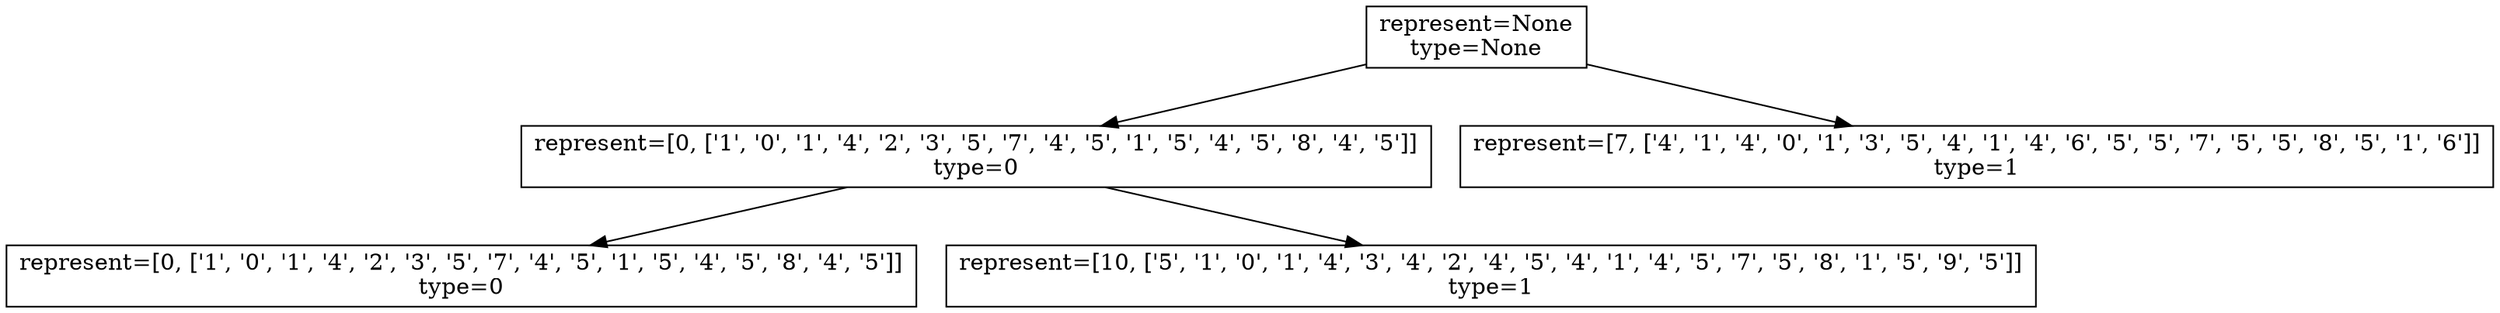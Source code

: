 digraph G{
node [shape=box];
edge [fontname=helvetica];
0 [label=<represent=None<br/>type=None<br/>>];
2 [label=<represent=[0, ['1', '0', '1', '4', '2', '3', '5', '7', '4', '5', '1', '5', '4', '5', '8', '4', '5']]<br/>type=0<br/>>];
4 [label=<represent=[0, ['1', '0', '1', '4', '2', '3', '5', '7', '4', '5', '1', '5', '4', '5', '8', '4', '5']]<br/>type=0<br/>>];
3 [label=<represent=[10, ['5', '1', '0', '1', '4', '3', '4', '2', '4', '5', '4', '1', '4', '5', '7', '5', '8', '1', '5', '9', '5']]<br/>type=1<br/>>];
1 [label=<represent=[7, ['4', '1', '4', '0', '1', '3', '5', '4', '1', '4', '6', '5', '5', '7', '5', '5', '8', '5', '1', '6']]<br/>type=1<br/>>];
0 -> 1;
0 -> 2;
2 -> 3;
2 -> 4;
}
